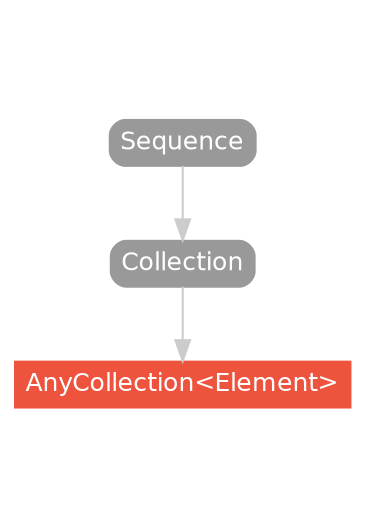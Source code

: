 strict digraph "AnyCollection<Element> - Type Hierarchy - SwiftDoc.org" {
    pad="0.1,0.8"
    node [shape=box, style="filled,rounded", color="#999999", fillcolor="#999999", fontcolor=white, fontname=Helvetica, fontnames="Helvetica,sansserif", fontsize=12, margin="0.07,0.05", height="0.3"]
    edge [color="#cccccc"]
    "AnyCollection<Element>" [URL="/type/AnyCollection/", style="filled", fillcolor="#ee543d", color="#ee543d"]
    "Collection" [URL="/protocol/Collection/hierarchy/"]
    "Sequence" [URL="/protocol/Sequence/hierarchy/"]    "Collection" -> "AnyCollection<Element>"
    "Sequence" -> "Collection"
    subgraph Types {
        rank = max; "AnyCollection<Element>";
    }
}
